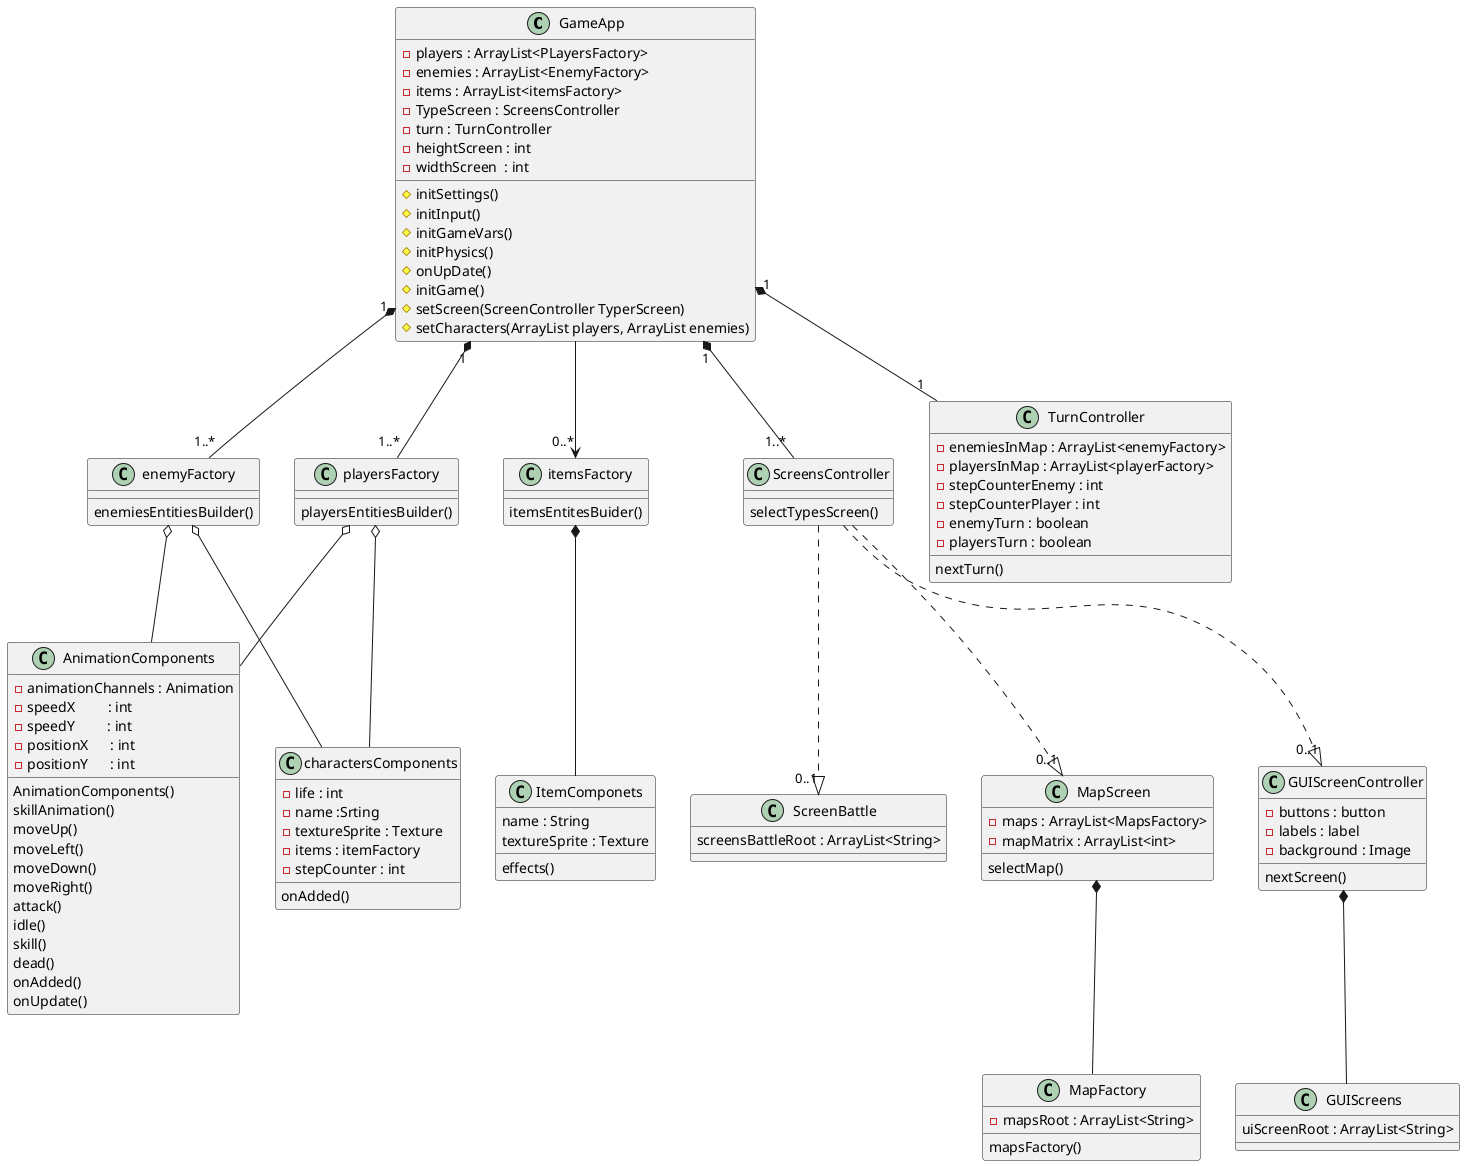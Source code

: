 @startuml

'Clase Principal que se encarga de levantar el juego
class GameApp{
    -players : ArrayList<PLayersFactory>
    -enemies : ArrayList<EnemyFactory>
    -items : ArrayList<itemsFactory>
    -TypeScreen : ScreensController
    -turn : TurnController
    -heightScreen : int
    -widthScreen  : int

    '

    #initSettings()
    #initInput()
    #initGameVars()
    #initPhysics()
    #onUpDate()
    #initGame()
    #setScreen(ScreenController TyperScreen)
    #setCharacters(ArrayList players, ArrayList enemies)
}


'Clase encargada de crear jugadores como entidades dentro del juego
class playersFactory{
    playersEntitiesBuilder()
}

'Clase encargada de crear enemigos como entidades dentro del juego
class enemyFactory{
    enemiesEntitiesBuilder()
}

'Clase encargada de crear mapas como entidades dentro del juego
class MapFactory{
    -mapsRoot : ArrayList<String>
    mapsFactory()
}

'Clase encargada de crear items como entidades dentro del juego
class itemsFactory{
    itemsEntitesBuider()
}

class ScreensController{
    selectTypesScreen()

}

class TurnController{
    -enemiesInMap : ArrayList<enemyFactory>
    -playersInMap : ArrayList<playerFactory>
    -stepCounterEnemy : int
    -stepCounterPlayer : int
    -enemyTurn : boolean
    -playersTurn : boolean
    nextTurn()

}

class ScreenBattle {
   screensBattleRoot : ArrayList<String>

}

class MapScreen{
    -maps : ArrayList<MapsFactory>
    -mapMatrix : ArrayList<int>
    selectMap()
}



'Clase encargada de crear las animaciones de enemigos y jugadores
class AnimationComponents {
    -animationChannels : Animation
    -speedX         : int
    -speedY         : int
    -positionX      : int
    -positionY      : int


    AnimationComponents()
    skillAnimation()
    moveUp()
    moveLeft()
    moveDown()
    moveRight()
    attack()
    idle()
    skill()
    dead()
    onAdded()
    onUpdate()

}


'Clase encargada de crear los atributos de cada jugador o enemigo
class charactersComponents{
    -life : int
    -name :Srting
    -textureSprite : Texture
    -items : itemFactory
    -stepCounter : int
    onAdded()
}

class GUIScreenController{
    -buttons : button
    -labels : label
    -background : Image
    nextScreen()
}

class GUIScreens{
    uiScreenRoot : ArrayList<String>

}

'Clase encargada de crear los atributos de los items
class ItemComponets{
    name : String
    textureSprite : Texture
    effects()
}

'Reglas de Agregacion Y Composicion


enemyFactory o-- AnimationComponents
enemyFactory o-- charactersComponents
playersFactory o-- charactersComponents
playersFactory o-- AnimationComponents

ScreensController ..|> "0..1" ScreenBattle
ScreensController ..|> "0..1" MapScreen
ScreensController ..|>  "0..1" GUIScreenController

MapScreen *-- MapFactory
itemsFactory *-- ItemComponets
GUIScreenController *-- GUIScreens

GameApp "1" *-- "1" TurnController
GameApp "1"  *-- "1..*" ScreensController
GameApp "1"  *-- "1..*" enemyFactory
GameApp "1"  *-- "1..*" playersFactory
GameApp --> "0..*" itemsFactory

@enduml